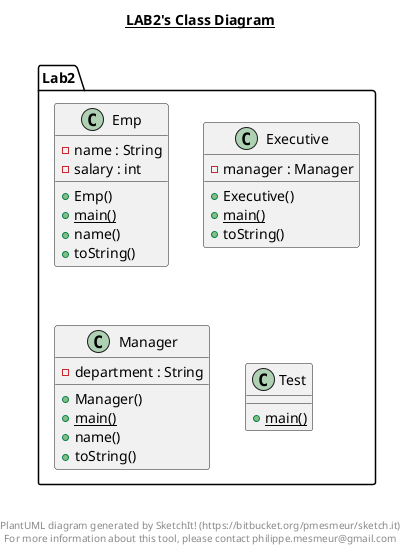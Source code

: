 @startuml

title __LAB2's Class Diagram__\n

  namespace Lab2 {
    class Lab2.Emp {
        - name : String
        - salary : int
        + Emp()
        {static} + main()
        + name()
        + toString()
    }
  }
  

  namespace Lab2 {
    class Lab2.Executive {
        - manager : Manager
        + Executive()
        {static} + main()
        + toString()
    }
  }
  

  namespace Lab2 {
    class Lab2.Manager {
        - department : String
        + Manager()
        {static} + main()
        + name()
        + toString()
    }
  }
  

  namespace Lab2 {
    class Lab2.Test {
        {static} + main()
    }
  }
  



right footer


PlantUML diagram generated by SketchIt! (https://bitbucket.org/pmesmeur/sketch.it)
For more information about this tool, please contact philippe.mesmeur@gmail.com
endfooter

@enduml
